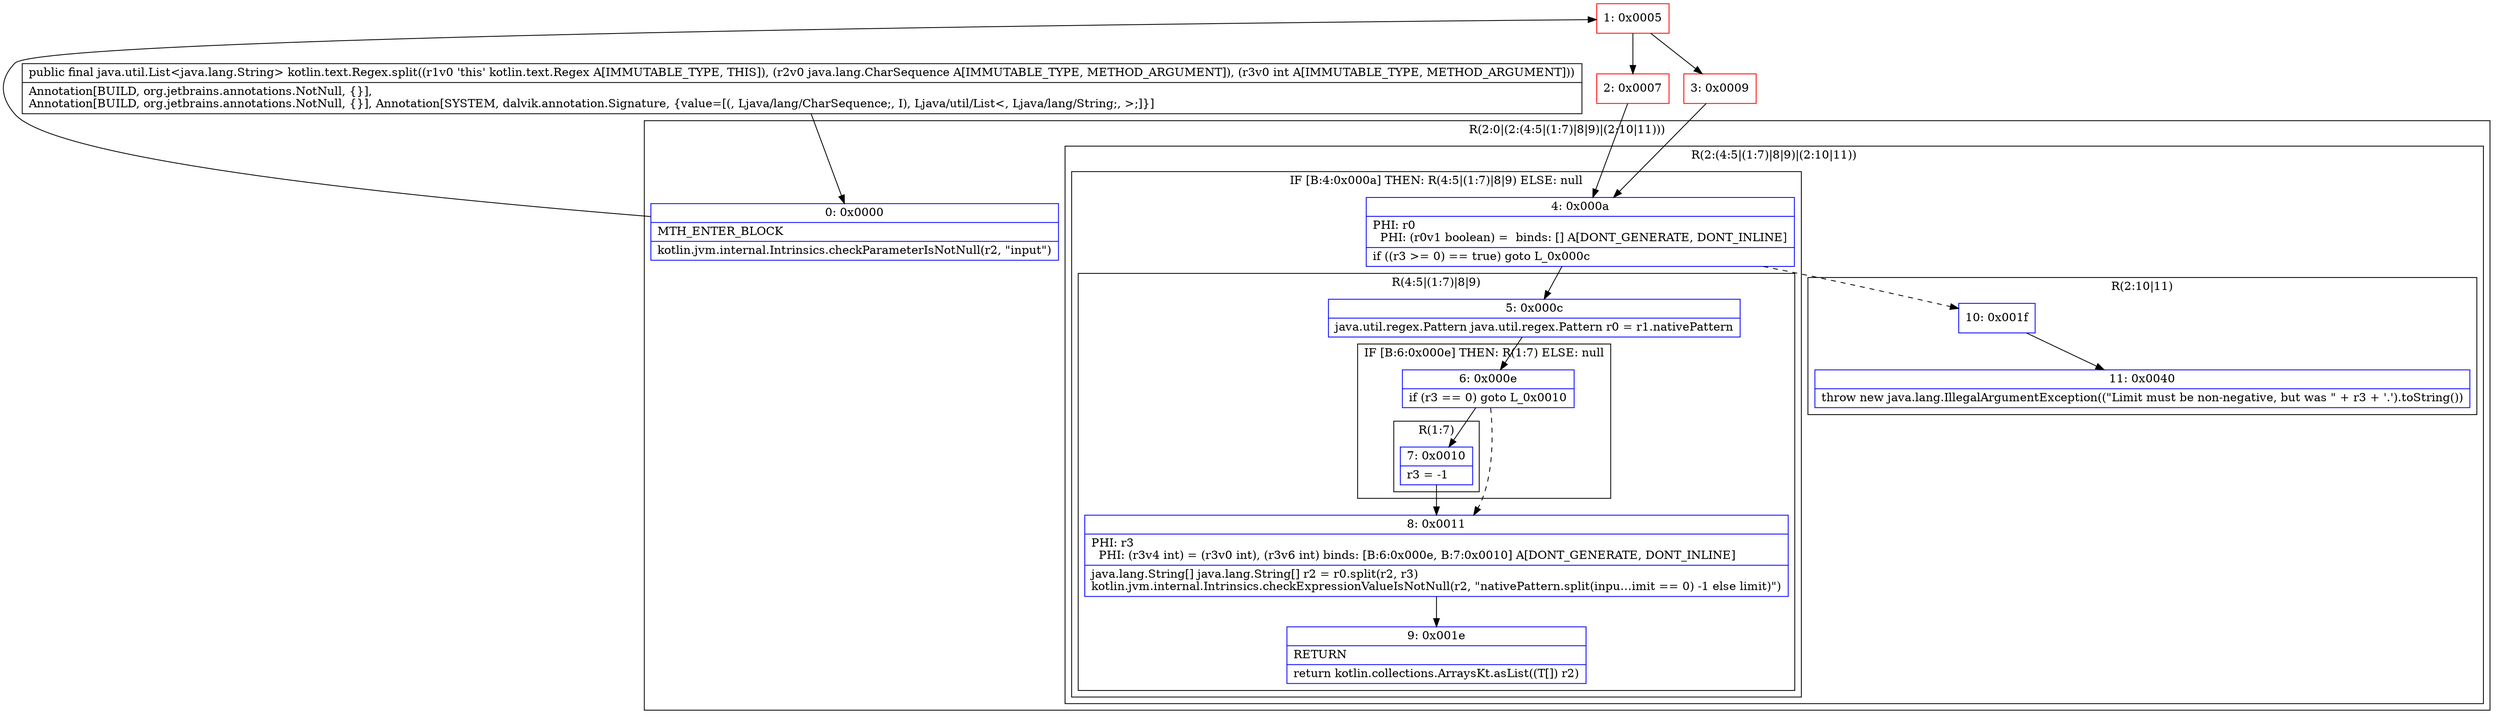 digraph "CFG forkotlin.text.Regex.split(Ljava\/lang\/CharSequence;I)Ljava\/util\/List;" {
subgraph cluster_Region_453982371 {
label = "R(2:0|(2:(4:5|(1:7)|8|9)|(2:10|11)))";
node [shape=record,color=blue];
Node_0 [shape=record,label="{0\:\ 0x0000|MTH_ENTER_BLOCK\l|kotlin.jvm.internal.Intrinsics.checkParameterIsNotNull(r2, \"input\")\l}"];
subgraph cluster_Region_1951960418 {
label = "R(2:(4:5|(1:7)|8|9)|(2:10|11))";
node [shape=record,color=blue];
subgraph cluster_IfRegion_1212359895 {
label = "IF [B:4:0x000a] THEN: R(4:5|(1:7)|8|9) ELSE: null";
node [shape=record,color=blue];
Node_4 [shape=record,label="{4\:\ 0x000a|PHI: r0 \l  PHI: (r0v1 boolean) =  binds: [] A[DONT_GENERATE, DONT_INLINE]\l|if ((r3 \>= 0) == true) goto L_0x000c\l}"];
subgraph cluster_Region_1663030869 {
label = "R(4:5|(1:7)|8|9)";
node [shape=record,color=blue];
Node_5 [shape=record,label="{5\:\ 0x000c|java.util.regex.Pattern java.util.regex.Pattern r0 = r1.nativePattern\l}"];
subgraph cluster_IfRegion_1899611478 {
label = "IF [B:6:0x000e] THEN: R(1:7) ELSE: null";
node [shape=record,color=blue];
Node_6 [shape=record,label="{6\:\ 0x000e|if (r3 == 0) goto L_0x0010\l}"];
subgraph cluster_Region_328282610 {
label = "R(1:7)";
node [shape=record,color=blue];
Node_7 [shape=record,label="{7\:\ 0x0010|r3 = \-1\l}"];
}
}
Node_8 [shape=record,label="{8\:\ 0x0011|PHI: r3 \l  PHI: (r3v4 int) = (r3v0 int), (r3v6 int) binds: [B:6:0x000e, B:7:0x0010] A[DONT_GENERATE, DONT_INLINE]\l|java.lang.String[] java.lang.String[] r2 = r0.split(r2, r3)\lkotlin.jvm.internal.Intrinsics.checkExpressionValueIsNotNull(r2, \"nativePattern.split(inpu…imit == 0) \-1 else limit)\")\l}"];
Node_9 [shape=record,label="{9\:\ 0x001e|RETURN\l|return kotlin.collections.ArraysKt.asList((T[]) r2)\l}"];
}
}
subgraph cluster_Region_596807039 {
label = "R(2:10|11)";
node [shape=record,color=blue];
Node_10 [shape=record,label="{10\:\ 0x001f}"];
Node_11 [shape=record,label="{11\:\ 0x0040|throw new java.lang.IllegalArgumentException((\"Limit must be non\-negative, but was \" + r3 + '.').toString())\l}"];
}
}
}
Node_1 [shape=record,color=red,label="{1\:\ 0x0005}"];
Node_2 [shape=record,color=red,label="{2\:\ 0x0007}"];
Node_3 [shape=record,color=red,label="{3\:\ 0x0009}"];
MethodNode[shape=record,label="{public final java.util.List\<java.lang.String\> kotlin.text.Regex.split((r1v0 'this' kotlin.text.Regex A[IMMUTABLE_TYPE, THIS]), (r2v0 java.lang.CharSequence A[IMMUTABLE_TYPE, METHOD_ARGUMENT]), (r3v0 int A[IMMUTABLE_TYPE, METHOD_ARGUMENT]))  | Annotation[BUILD, org.jetbrains.annotations.NotNull, \{\}], \lAnnotation[BUILD, org.jetbrains.annotations.NotNull, \{\}], Annotation[SYSTEM, dalvik.annotation.Signature, \{value=[(, Ljava\/lang\/CharSequence;, I), Ljava\/util\/List\<, Ljava\/lang\/String;, \>;]\}]\l}"];
MethodNode -> Node_0;
Node_0 -> Node_1;
Node_4 -> Node_5;
Node_4 -> Node_10[style=dashed];
Node_5 -> Node_6;
Node_6 -> Node_7;
Node_6 -> Node_8[style=dashed];
Node_7 -> Node_8;
Node_8 -> Node_9;
Node_10 -> Node_11;
Node_1 -> Node_2;
Node_1 -> Node_3;
Node_2 -> Node_4;
Node_3 -> Node_4;
}

